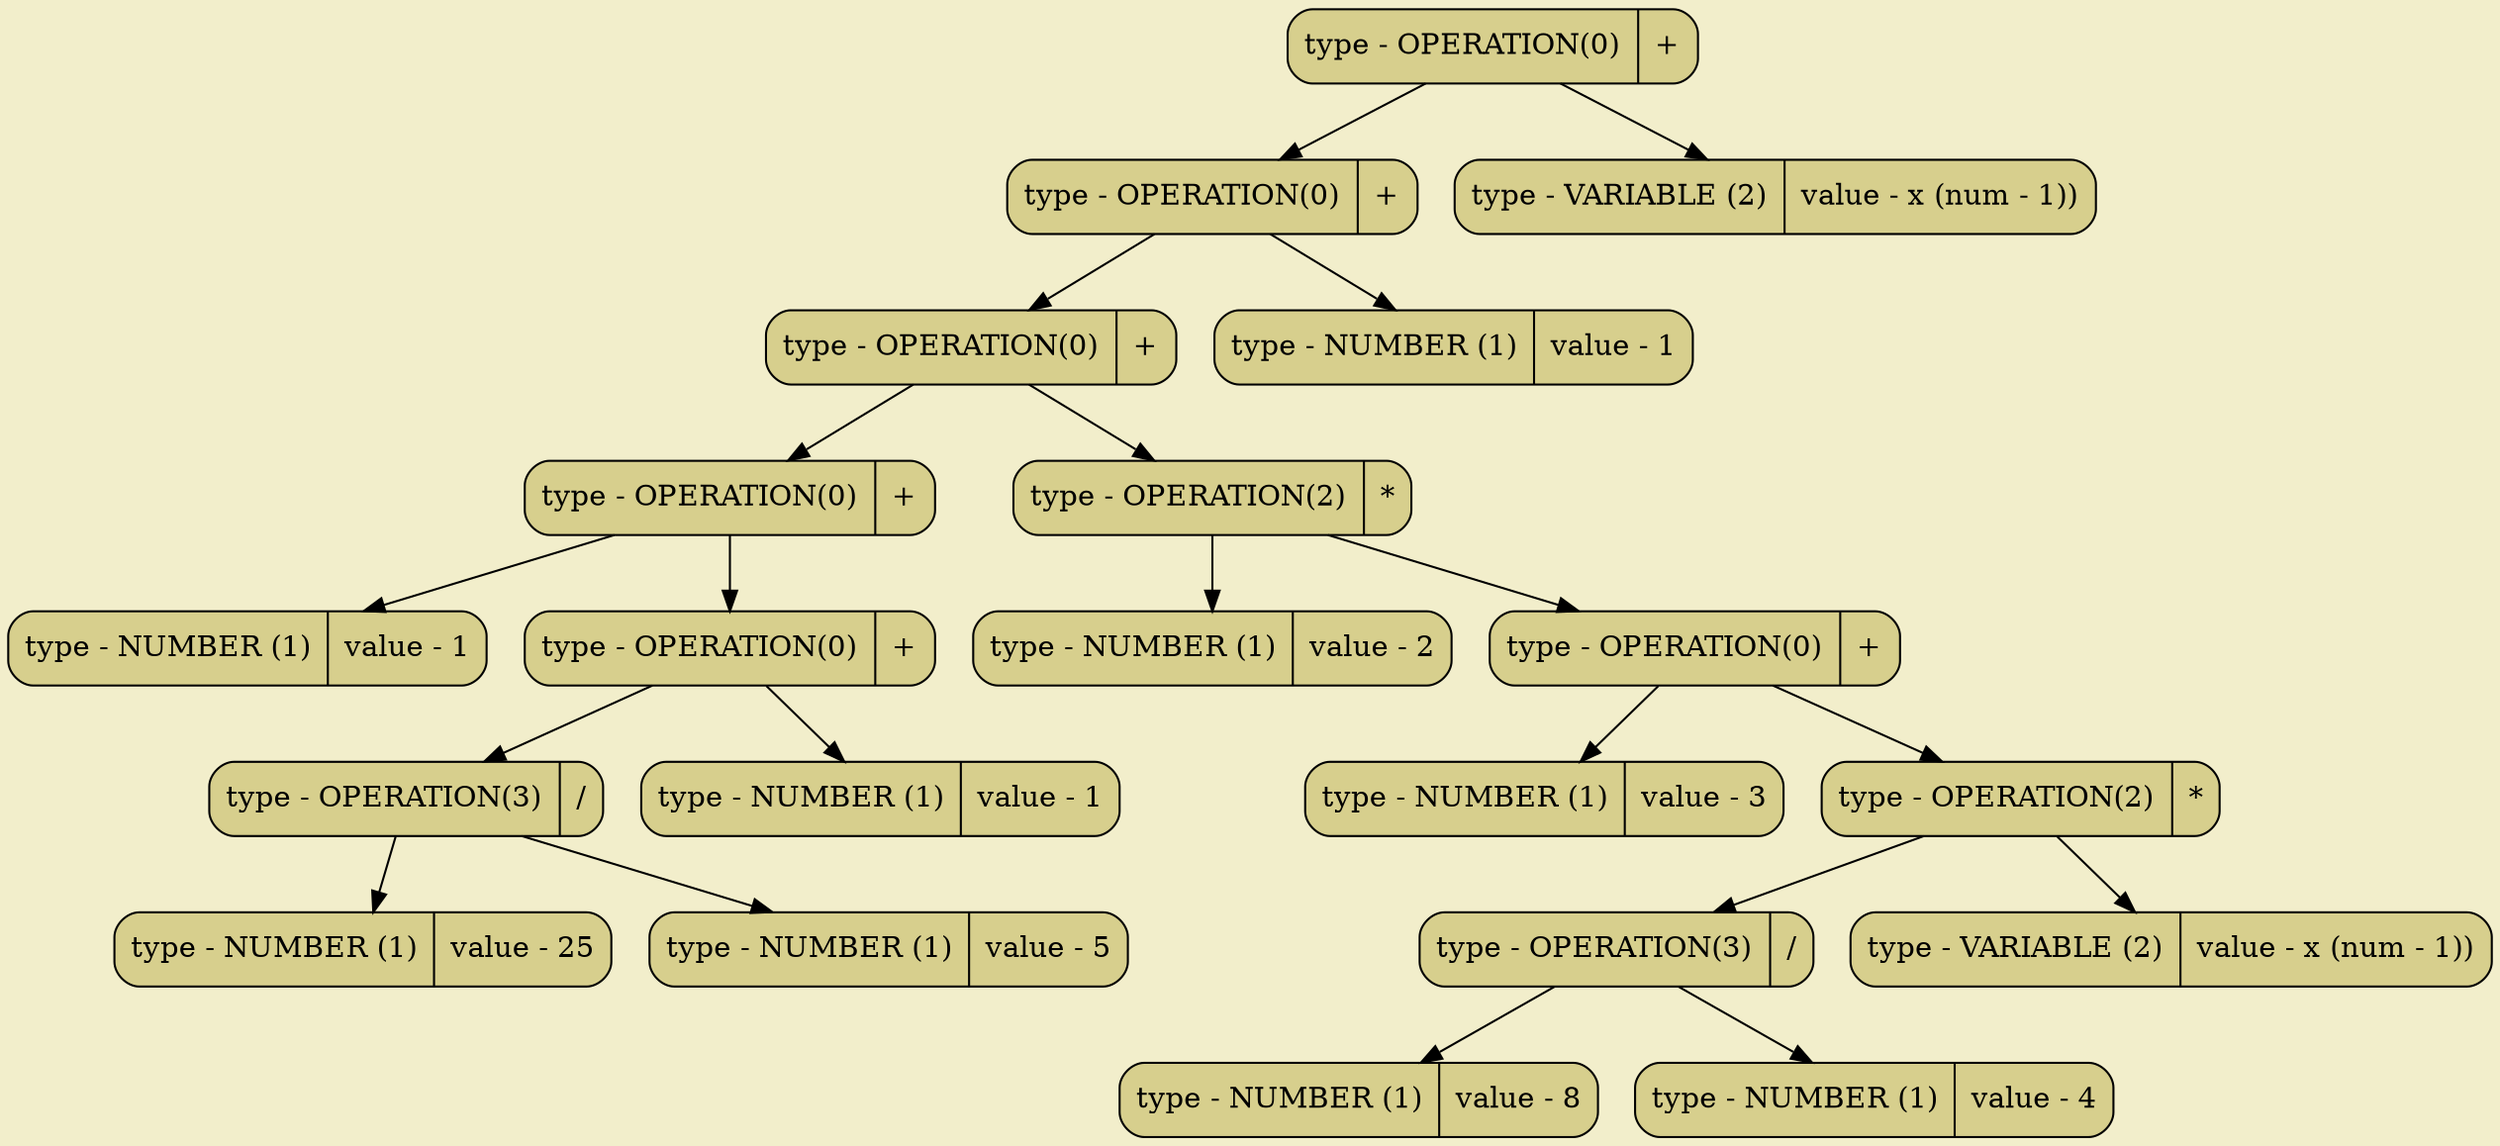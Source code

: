 digraph
{
bgcolor="#F2EECB";
rankdir = TB;
POINT_0x59bed1ea46e8[shape=Mrecord, label = "type - OPERATION(0) | +", style="filled",fillcolor="#D7CF8D"]
POINT_0x59bed1ea46b8[shape=Mrecord, label = "type - OPERATION(0) | +", style="filled",fillcolor="#D7CF8D"]
POINT_0x59bed1ea4568[shape=Mrecord, label = "type - OPERATION(0) | +", style="filled",fillcolor="#D7CF8D"]
POINT_0x59bed1ea44a8[shape=Mrecord, label = "type - OPERATION(0) | +", style="filled",fillcolor="#D7CF8D"]
POINT_0x59bed1ea4490[shape=Mrecord, label = "type - NUMBER (1) | value - 1", style="filled",fillcolor="#D7CF8D"]
POINT_0x59bed1ea4520[shape=Mrecord, label = "type - OPERATION(0) | +", style="filled",fillcolor="#D7CF8D"]
POINT_0x59bed1ea44f0[shape=Mrecord, label = "type - OPERATION(3) | /", style="filled",fillcolor="#D7CF8D"]
POINT_0x59bed1ea44d8[shape=Mrecord, label = "type - NUMBER (1) | value - 25", style="filled",fillcolor="#D7CF8D"]
POINT_0x59bed1ea4508[shape=Mrecord, label = "type - NUMBER (1) | value - 5", style="filled",fillcolor="#D7CF8D"]
POINT_0x59bed1ea4538[shape=Mrecord, label = "type - NUMBER (1) | value - 1", style="filled",fillcolor="#D7CF8D"]
POINT_0x59bed1ea4598[shape=Mrecord, label = "type - OPERATION(2) | *", style="filled",fillcolor="#D7CF8D"]
POINT_0x59bed1ea4580[shape=Mrecord, label = "type - NUMBER (1) | value - 2", style="filled",fillcolor="#D7CF8D"]
POINT_0x59bed1ea45e0[shape=Mrecord, label = "type - OPERATION(0) | +", style="filled",fillcolor="#D7CF8D"]
POINT_0x59bed1ea45c8[shape=Mrecord, label = "type - NUMBER (1) | value - 3", style="filled",fillcolor="#D7CF8D"]
POINT_0x59bed1ea4670[shape=Mrecord, label = "type - OPERATION(2) | *", style="filled",fillcolor="#D7CF8D"]
POINT_0x59bed1ea4610[shape=Mrecord, label = "type - OPERATION(3) | /", style="filled",fillcolor="#D7CF8D"]
POINT_0x59bed1ea45f8[shape=Mrecord, label = "type - NUMBER (1) | value - 8", style="filled",fillcolor="#D7CF8D"]
POINT_0x59bed1ea4640[shape=Mrecord, label = "type - NUMBER (1) | value - 4", style="filled",fillcolor="#D7CF8D"]
POINT_0x59bed1ea4688[shape=Mrecord, label = "type - VARIABLE (2) | value - x (num - 1))", style="filled",fillcolor="#D7CF8D"]
POINT_0x59bed1ea46d0[shape=Mrecord, label = "type - NUMBER (1) | value - 1", style="filled",fillcolor="#D7CF8D"]
POINT_0x59bed1ea4700[shape=Mrecord, label = "type - VARIABLE (2) | value - x (num - 1))", style="filled",fillcolor="#D7CF8D"]
POINT_0x59bed1ea46e8 -> POINT_0x59bed1ea46b8
POINT_0x59bed1ea46e8 -> POINT_0x59bed1ea4700
POINT_0x59bed1ea46b8 -> POINT_0x59bed1ea4568
POINT_0x59bed1ea46b8 -> POINT_0x59bed1ea46d0
POINT_0x59bed1ea4568 -> POINT_0x59bed1ea44a8
POINT_0x59bed1ea4568 -> POINT_0x59bed1ea4598
POINT_0x59bed1ea44a8 -> POINT_0x59bed1ea4490
POINT_0x59bed1ea44a8 -> POINT_0x59bed1ea4520
POINT_0x59bed1ea4520 -> POINT_0x59bed1ea44f0
POINT_0x59bed1ea4520 -> POINT_0x59bed1ea4538
POINT_0x59bed1ea44f0 -> POINT_0x59bed1ea44d8
POINT_0x59bed1ea44f0 -> POINT_0x59bed1ea4508
POINT_0x59bed1ea4598 -> POINT_0x59bed1ea4580
POINT_0x59bed1ea4598 -> POINT_0x59bed1ea45e0
POINT_0x59bed1ea45e0 -> POINT_0x59bed1ea45c8
POINT_0x59bed1ea45e0 -> POINT_0x59bed1ea4670
POINT_0x59bed1ea4670 -> POINT_0x59bed1ea4610
POINT_0x59bed1ea4670 -> POINT_0x59bed1ea4688
POINT_0x59bed1ea4610 -> POINT_0x59bed1ea45f8
POINT_0x59bed1ea4610 -> POINT_0x59bed1ea4640
}
